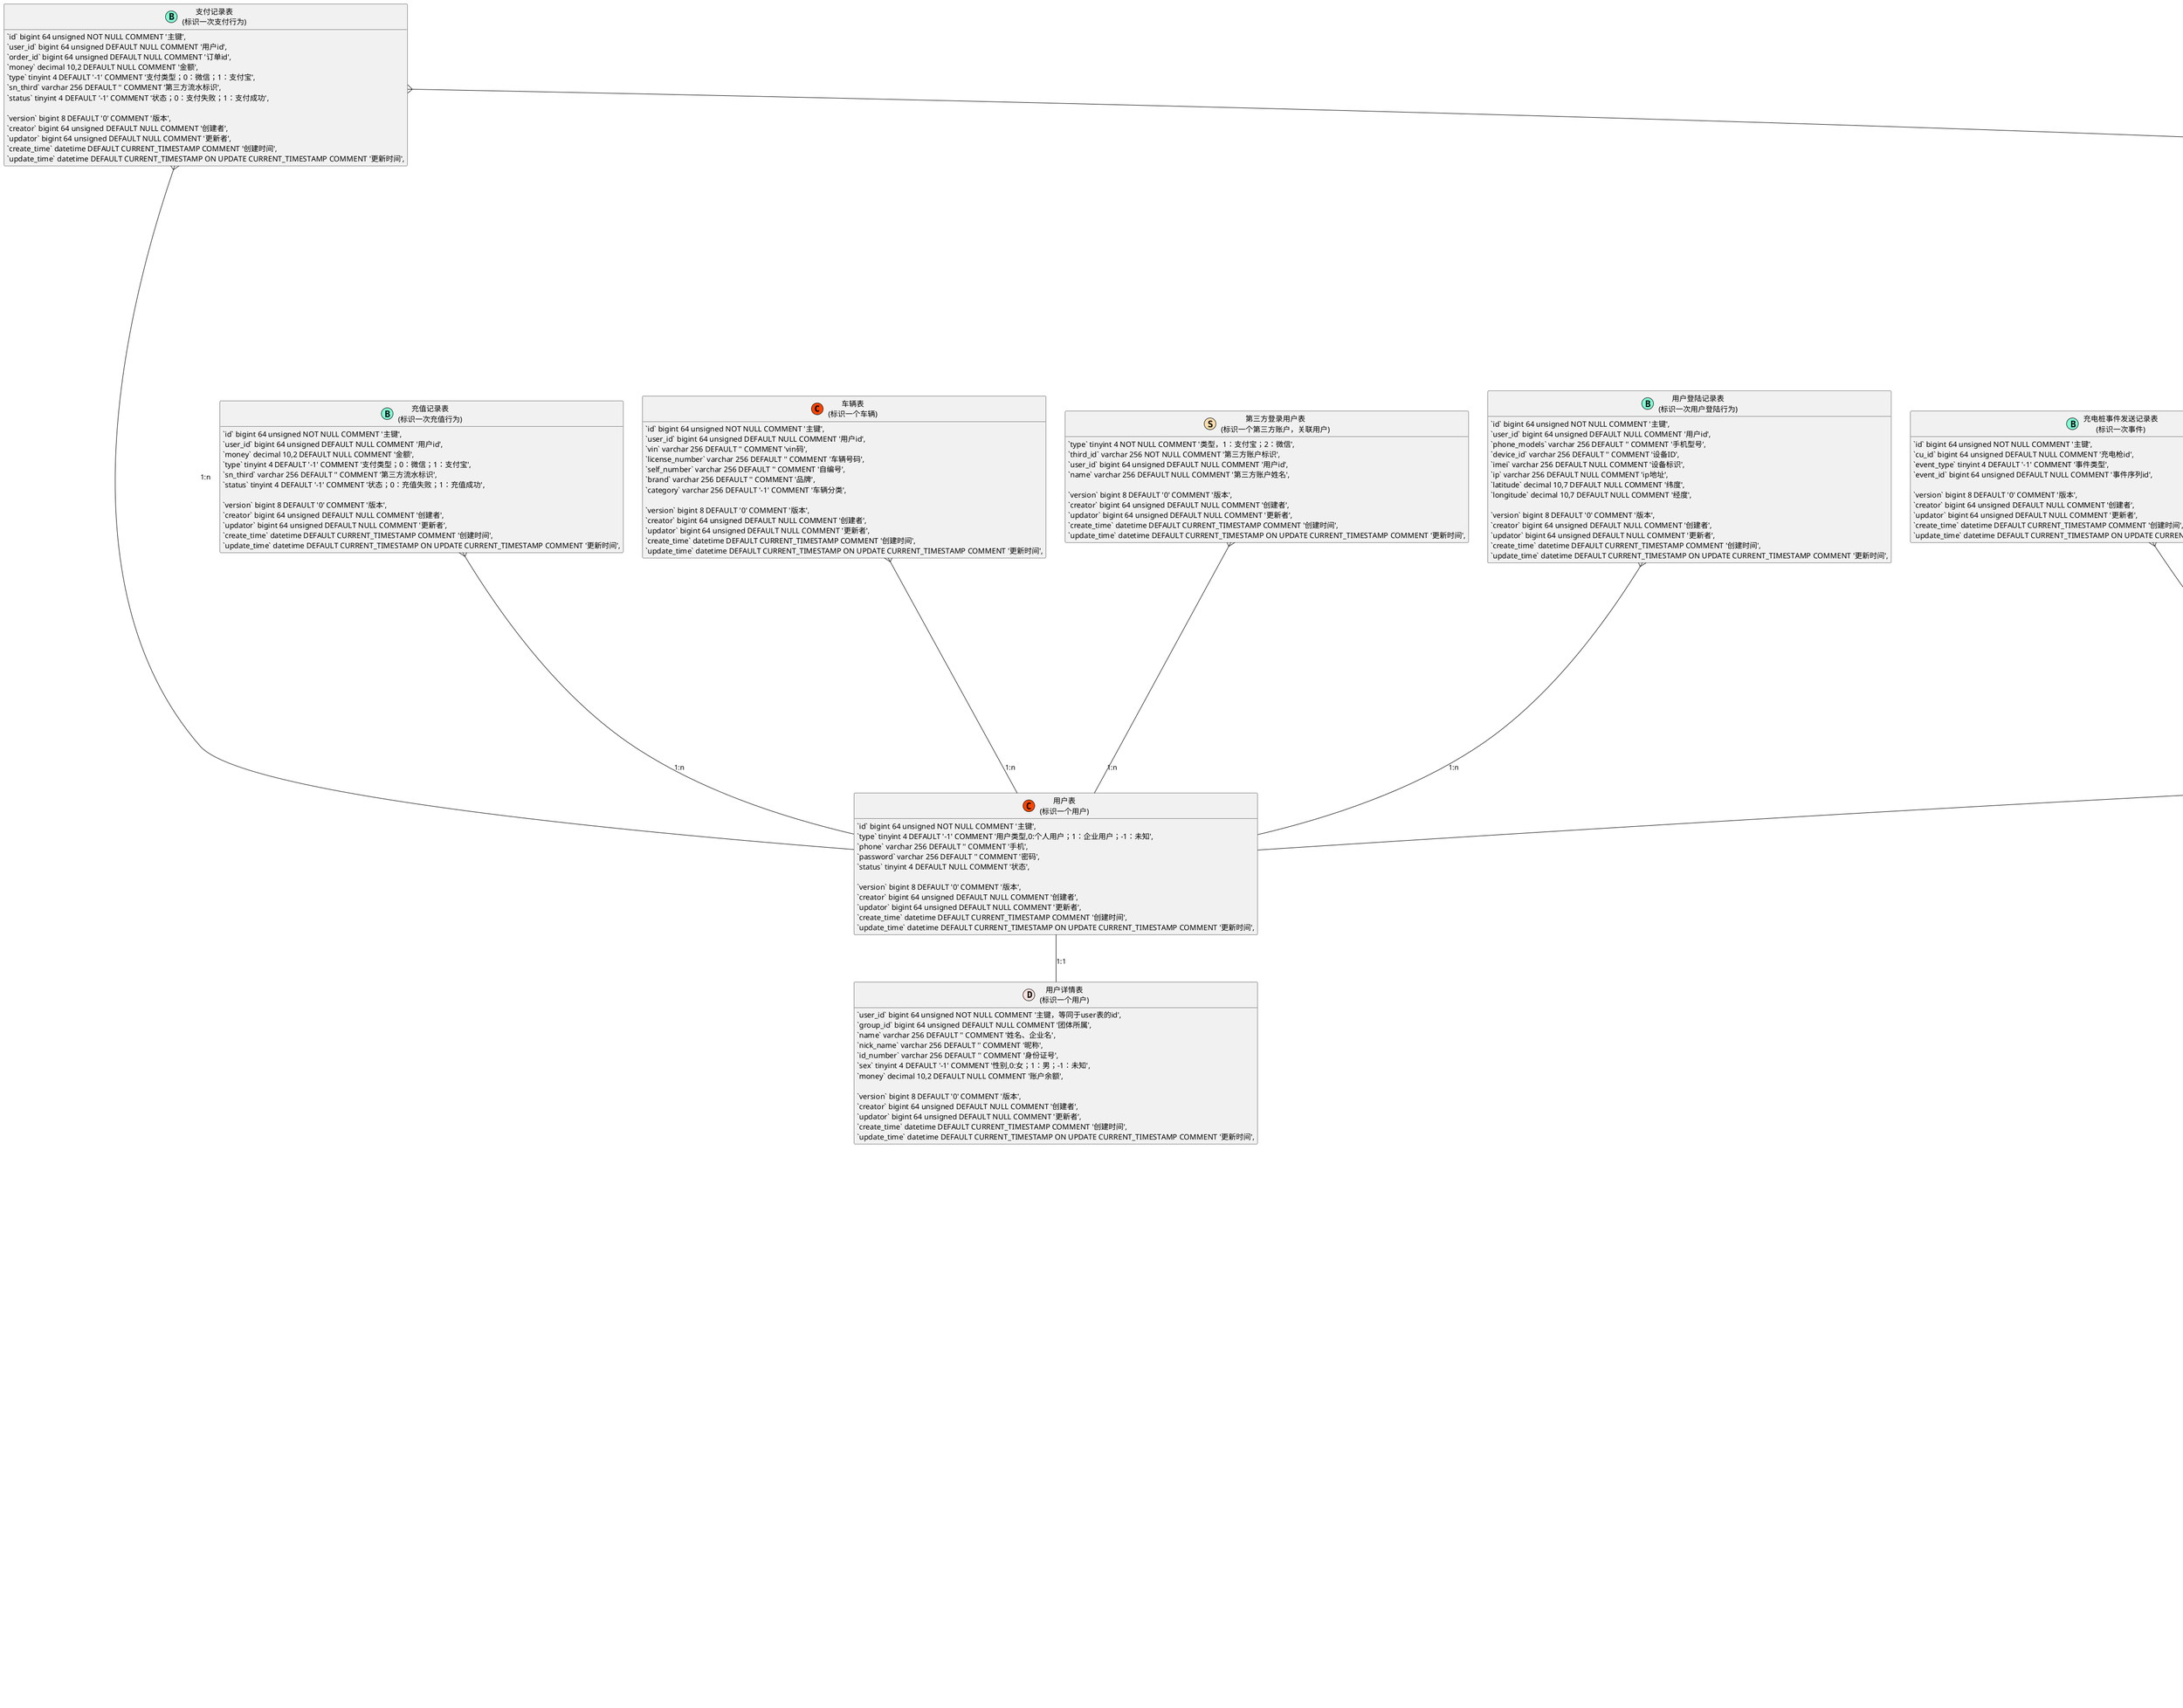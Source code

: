 @startuml

/'中心表'/
!define CenterTable(name,desc) class name as "desc" << (C,#FF4500) >>
/'详情表'/
!define DetailTable(name,desc) class name as "desc" << (D,#FFE4E1) >>

/'卫星表'/
!define SatelliteTable(name,desc) class name as "desc" << (S,#FFDEAD) >>

/'关系表'/
!define RelationTable(name,desc) class name as "desc" << (R,#87CEFA) >>

/'行为表'/
!define BehaviourTable(name,desc) class name as "desc" << (B,#7FFFD4) >>

!define varchar(x) varchar x
!define tinyint(x) tinyint x
!define smallint(x) smallint x
!define mediumint(x) mediumint x
!define int(x) bigint x
!define bigint(x) bigint x
!define decimal(x,y) decimal x,y


hide methods
hide stereotypes

CenterTable(car, "车辆表\n(标识一个车辆)"){
    `id` bigint(64) unsigned NOT NULL COMMENT '主键',
    `user_id` bigint(64) unsigned DEFAULT NULL COMMENT '用户id',
    `vin` varchar(256) DEFAULT '' COMMENT 'vin码',
    `license_number` varchar(256) DEFAULT '' COMMENT '车辆号码',
    `self_number` varchar(256) DEFAULT '' COMMENT '自编号',
    `brand` varchar(256) DEFAULT '' COMMENT '品牌',
    `category` varchar(256) DEFAULT '-1' COMMENT '车辆分类',

    `version` int(8) DEFAULT '0' COMMENT '版本',
    `creator` bigint(64) unsigned DEFAULT NULL COMMENT '创建者',
    `updator` bigint(64) unsigned DEFAULT NULL COMMENT '更新者',
    `create_time` datetime DEFAULT CURRENT_TIMESTAMP COMMENT '创建时间',
    `update_time` datetime DEFAULT CURRENT_TIMESTAMP ON UPDATE CURRENT_TIMESTAMP COMMENT '更新时间',
    PRIMARY KEY (`id`)
}

CenterTable(charge_gun, "充电枪表\n(标识一个充电枪)"){
    `id` bigint(64) unsigned NOT NULL COMMENT '主键',
    `cp_id` bigint(64) unsigned DEFAULT NULL COMMENT '充电桩id',
    `sn` varchar(256) DEFAULT '' COMMENT '枪口编号',

    `version` int(8) DEFAULT '0' COMMENT '版本',
    `creator` bigint(64) unsigned DEFAULT NULL COMMENT '创建者',
    `updator` bigint(64) unsigned DEFAULT NULL COMMENT '更新者',
    `create_time` datetime DEFAULT CURRENT_TIMESTAMP COMMENT '创建时间',
    `update_time` datetime DEFAULT CURRENT_TIMESTAMP ON UPDATE CURRENT_TIMESTAMP COMMENT '更新时间',
    PRIMARY KEY (`id`)
}

CenterTable(fee_rule, "计费规则表\n(标识一个计费规则)"){
    `id` bigint(64) unsigned NOT NULL COMMENT '主键',
    `cp_id` bigint(64) unsigned DEFAULT NULL COMMENT '充电桩id',
    `name` varchar(256) DEFAULT '' COMMENT '名称',
    `description` varchar(256) DEFAULT '' COMMENT '明细描述',
    `status` tinyint(4) DEFAULT '-1' COMMENT '状态',
    `rule_version` int(8) DEFAULT '-1' COMMENT '规则的版本',

    `version` int(8) DEFAULT '0' COMMENT '版本',
    `creator` bigint(64) unsigned DEFAULT NULL COMMENT '创建者',
    `updator` bigint(64) unsigned DEFAULT NULL COMMENT '更新者',
    `create_time` datetime DEFAULT CURRENT_TIMESTAMP COMMENT '创建时间',
    `update_time` datetime DEFAULT CURRENT_TIMESTAMP ON UPDATE CURRENT_TIMESTAMP COMMENT '更新时间',
    PRIMARY KEY (`id`)
}

BehaviourTable(cu_event_record, "充电桩事件发送记录表\n(标识一次事件)"){
    `id` bigint(64) unsigned NOT NULL COMMENT '主键',
    `cu_id` bigint(64) unsigned DEFAULT NULL COMMENT '充电枪id',
    `event_type` tinyint(4) DEFAULT '-1' COMMENT '事件类型',
    `event_id` bigint(64) unsigned DEFAULT NULL COMMENT '事件序列id',

    `version` int(8) DEFAULT '0' COMMENT '版本',
    `creator` bigint(64) unsigned DEFAULT NULL COMMENT '创建者',
    `updator` bigint(64) unsigned DEFAULT NULL COMMENT '更新者',
    `create_time` datetime DEFAULT CURRENT_TIMESTAMP COMMENT '创建时间',
    `update_time` datetime DEFAULT CURRENT_TIMESTAMP ON UPDATE CURRENT_TIMESTAMP COMMENT '更新时间',
    PRIMARY KEY (`id`)
}

BehaviourTable(cu_server_event_record, "平台回复事件记录表\n(标识一次平台指令事件)"){
    `id` bigint(64) unsigned NOT NULL COMMENT '主键',
    `cu_id` bigint(64) unsigned DEFAULT NULL COMMENT '充电枪id',
    `event_type` tinyint(4) DEFAULT '-1' COMMENT '事件类型',
    `event_id` bigint(64) unsigned DEFAULT NULL COMMENT '事件序列id',

    `version` int(8) DEFAULT '0' COMMENT '版本',
    `creator` bigint(64) unsigned DEFAULT NULL COMMENT '创建者',
    `updator` bigint(64) unsigned DEFAULT NULL COMMENT '更新者',
    `create_time` datetime DEFAULT CURRENT_TIMESTAMP COMMENT '创建时间',
    `update_time` datetime DEFAULT CURRENT_TIMESTAMP ON UPDATE CURRENT_TIMESTAMP COMMENT '更新时间',
    PRIMARY KEY (`id`)
}

BehaviourTable(cu_status, "充电枪状态记录表\n(标识一次充电枪状态上报行为)"){
    `id` bigint(64) unsigned NOT NULL COMMENT '主键',
    `cu_id` bigint(64) unsigned DEFAULT NULL COMMENT '充电枪id',
    `sn` bigint(64) unsigned DEFAULT NULL COMMENT '订单编号',
    `work_status` tinyint(4) DEFAULT NULL COMMENT '工作状态',
    `connect_status` tinyint(4) DEFAULT NULL COMMENT '连接状态',
    `output_contactor_status` tinyint(4) DEFAULT NULL COMMENT '输出接触器状态',
    `electronic_lock_status` tinyint(4) DEFAULT NULL COMMENT '电子锁状态',
    `fault_number` tinyint(4) DEFAULT NULL COMMENT '故障码',
    `voltage` smallint(6) unsigned DEFAULT NULL COMMENT '充电电压',
    `current` smallint(6) unsigned DEFAULT NULL COMMENT '充电电流',
    `bms_voltage` smallint(6) unsigned DEFAULT NULL COMMENT 'bms需求电压',
    `bms_current` smallint(6) unsigned DEFAULT NULL COMMENT 'bms需求电流',
    `bms_model` tinyint(4) DEFAULT NULL COMMENT 'bms充电模式',
    `input_quantity` smallint(6) unsigned DEFAULT NULL COMMENT '已充电量',
    `power` smallint(6) unsigned DEFAULT NULL COMMENT '充电功率',
    `a_voltage` smallint(6) unsigned DEFAULT NULL COMMENT '交流输出A相电压',
    `a_current` smallint(6) unsigned DEFAULT NULL COMMENT '交流输出A相电流',
    `b_voltage` smallint(6) unsigned DEFAULT NULL COMMENT '交流输出B相电压',
    `b_current` smallint(6) unsigned DEFAULT NULL COMMENT '交流输出B相电流',
    `c_voltage` smallint(6) unsigned DEFAULT NULL COMMENT '交流输出C相电压',
    `c_current` smallint(6) unsigned DEFAULT NULL COMMENT '交流输出C相电流',
    `input_duration` int(8) DEFAULT NULL COMMENT '已充时长，分钟',
    `left_duration` int(8) DEFAULT NULL COMMENT '剩余充电时间预估，分钟',
    `cp_temperature` tinyint(4) DEFAULT NULL COMMENT '充电桩内部温度',
    `cu_temperature` tinyint(4) DEFAULT NULL COMMENT '枪头温度',
    `input_start_quantity` smallint(6) unsigned DEFAULT NULL COMMENT '充电开始时电表读数',
    `input_now_quantity` smallint(6) unsigned DEFAULT NULL COMMENT '当前电表读数',
    `now_soc` tinyint(4)) DEFAULT NULL COMMENT '当前 SOC',
    `cell_highest_temperature` tinyint(4) DEFAULT NULL COMMENT '单体电池最高温度',
    `cell_highest_voltage` smallint(6) unsigned DEFAULT NULL COMMENT '单体电池最高电压',
    `fee_id` bigint(64) unsigned DEFAULT NULL COMMENT '计费模型 id',
    `spike_quantity` smallint(6) unsigned DEFAULT NULL COMMENT '尖电量',
    `spike_quantity_fee` smallint(6) unsigned DEFAULT NULL COMMENT '尖电费',
    `spike_server_fee` smallint(6) unsigned DEFAULT NULL COMMENT '尖服务费',
    `peak_quantity` smallint(6) unsigned DEFAULT NULL COMMENT '峰电量',
    `peak_quantity_fee` smallint(6) unsigned DEFAULT NULL COMMENT '峰电费',
    `peak_server_fee` smallint(6) unsigned DEFAULT NULL COMMENT '峰服务费',
    `flat_quantity` smallint(6) unsigned DEFAULT NULL COMMENT '平电量',
    `flat_quantity_fee` smallint(6) unsigned DEFAULT NULL COMMENT '平电费',
    `flat_server_fee` smallint(6) unsigned DEFAULT NULL COMMENT '平服务费',
    `valley_quantity` smallint(6) unsigned DEFAULT NULL COMMENT '谷电量',
    `valley_quantity_fee` smallint(6) unsigned DEFAULT NULL COMMENT '谷电费',
    `valley_server_fee` smallint(6) unsigned DEFAULT NULL COMMENT '谷服务费',
    `now_quantity_fee` smallint(6) unsigned DEFAULT NULL COMMENT '当前充电电费',
    `now_total_fee` smallint(6) unsigned DEFAULT NULL COMMENT '当前充电总费用',

    `version` int(8) DEFAULT '0' COMMENT '版本',
    `creator` bigint(64) unsigned DEFAULT NULL COMMENT '创建者',
    `updator` bigint(64) unsigned DEFAULT NULL COMMENT '更新者',
    `create_time` datetime DEFAULT CURRENT_TIMESTAMP COMMENT '创建时间',
    `update_time` datetime DEFAULT CURRENT_TIMESTAMP ON UPDATE CURRENT_TIMESTAMP COMMENT '更新时间',
    PRIMARY KEY (`id`)
}

CenterTable(charge_pile, "充电桩表\n(标识一个充电桩)"){
    `id` bigint(64) unsigned NOT NULL COMMENT '主键',
    `cs_id` bigint(64) unsigned DEFAULT NULL COMMENT '充电站id',
    `merchant_id` bigint(64) unsigned DEFAULT NULL COMMENT '商家id',
    `name` varchar(256) DEFAULT '' COMMENT '名称',
    `service_object` tinyint(4) DEFAULT NULL COMMENT '服务对象',
    `service_status` tinyint(4) DEFAULT NULL COMMENT '运营状态',
    `register_time` timestamp DEFAULT NULL COMMENT '登记时间，统一使用时间戳格式，精确到秒',

    `version` int(8) DEFAULT '0' COMMENT '版本',
    `creator` bigint(64) unsigned DEFAULT NULL COMMENT '创建者',
    `updator` bigint(64) unsigned DEFAULT NULL COMMENT '更新者',
    `create_time` datetime DEFAULT CURRENT_TIMESTAMP COMMENT '创建时间',
    `update_time` datetime DEFAULT CURRENT_TIMESTAMP ON UPDATE CURRENT_TIMESTAMP COMMENT '更新时间',
    PRIMARY KEY (`id`)
}


CenterTable(charge_station, "充电站表\n(标识一个充电站)"){
    `id` bigint(64) unsigned NOT NULL COMMENT '主键',
    `merchant_id` bigint(64) unsigned DEFAULT NULL COMMENT '商家id',
    `name` varchar(256) DEFAULT '' COMMENT '名称',
    `address` varchar(256) DEFAULT '' COMMENT '地址',
    `latitude` decimal(10,7) DEFAULT NULL COMMENT '纬度',
    `longitude` decimal(10,7) DEFAULT NULL COMMENT '经度',
    `service_type` tinyint(4) DEFAULT NULL COMMENT '运营类型',
    `service_status` tinyint(4) DEFAULT NULL COMMENT '运营状态',
    `station_type` tinyint(4) DEFAULT NULL COMMENT '站点类型',
    `register_time` timestamp DEFAULT NULL COMMENT '投运时间',

    `version` int(8) DEFAULT '0' COMMENT '版本',
    `creator` bigint(64) unsigned DEFAULT NULL COMMENT '创建者',
    `updator` bigint(64) unsigned DEFAULT NULL COMMENT '更新者',
    `create_time` datetime DEFAULT CURRENT_TIMESTAMP COMMENT '创建时间',
    `update_time` datetime DEFAULT CURRENT_TIMESTAMP ON UPDATE CURRENT_TIMESTAMP COMMENT '更新时间',
    PRIMARY KEY (`id`)
}


CenterTable(merchant, "商家表\n(标识一个商家)"){
    `id` bigint(64) unsigned NOT NULL COMMENT '主键',
    `phone` varchar(256) DEFAULT '' COMMENT '手机',
    `password` varchar(256) DEFAULT '' COMMENT '密码',

    `version` int(8) DEFAULT '0' COMMENT '版本',
    `creator` bigint(64) unsigned DEFAULT NULL COMMENT '创建者',
    `updator` bigint(64) unsigned DEFAULT NULL COMMENT '更新者',
    `create_time` datetime DEFAULT CURRENT_TIMESTAMP COMMENT '创建时间',
    `update_time` datetime DEFAULT CURRENT_TIMESTAMP ON UPDATE CURRENT_TIMESTAMP COMMENT '更新时间',
    PRIMARY KEY (`id`)
}

DetailTable(merchant_detail, "商家详情表\n(标识一个商家)"){
    `merchant_id` bigint(64) unsigned NOT NULL COMMENT '主键',
    `name` varchar(256) DEFAULT '' COMMENT '名称',
    `address` varchar(256) DEFAULT '' COMMENT '地址',

    `version` int(8) DEFAULT '0' COMMENT '版本',
    `creator` bigint(64) unsigned DEFAULT NULL COMMENT '创建者',
    `updator` bigint(64) unsigned DEFAULT NULL COMMENT '更新者',
    `create_time` datetime DEFAULT CURRENT_TIMESTAMP COMMENT '创建时间',
    `update_time` datetime DEFAULT CURRENT_TIMESTAMP ON UPDATE CURRENT_TIMESTAMP COMMENT '更新时间',
    PRIMARY KEY (`merchant_id`)
}

BehaviourTable(merchant_login_record, "商家登陆记录表\n(标识一次商家登陆行为)"){
    `id` bigint(64) unsigned NOT NULL COMMENT '主键',
    `merchant_id` bigint(64) unsigned DEFAULT NULL COMMENT '用户id',
    `phone_models` varchar(256) DEFAULT '' COMMENT '手机型号',
    `device_id` varchar(256) DEFAULT '' COMMENT '设备ID',
    `imei` varchar(256) DEFAULT NULL COMMENT '设备标识',
    `ip` varchar(256) DEFAULT NULL COMMENT 'ip地址',
    `latitude` decimal(10,7) DEFAULT NULL COMMENT '纬度',
    `longitude` decimal(10,7) DEFAULT NULL COMMENT '经度',

    `version` int(8) DEFAULT '0' COMMENT '版本',
    `creator` bigint(64) unsigned DEFAULT NULL COMMENT '创建者',
    `updator` bigint(64) unsigned DEFAULT NULL COMMENT '更新者',
    `create_time` datetime DEFAULT CURRENT_TIMESTAMP COMMENT '创建时间',
    `update_time` datetime DEFAULT CURRENT_TIMESTAMP ON UPDATE CURRENT_TIMESTAMP COMMENT '更新时间',
    PRIMARY KEY (`id`)
}

SatelliteTable(merchant_third, "第三方登录商户表\n(标识一个第三方账户，关联商户)"){
    `type` tinyint(4) NOT NULL COMMENT '类型，1：支付宝；2：微信',
    `third_id` varchar(256) NOT NULL COMMENT '第三方账户标识',
    `user_id` bigint(64) unsigned DEFAULT NULL COMMENT '用户id',
    `name` tinyint(4) DEFAULT NULL COMMENT '第三方账户姓名',

    `version` int(8) DEFAULT '0' COMMENT '版本',
    `creator` bigint(64) unsigned DEFAULT NULL COMMENT '创建者',
    `updator` bigint(64) unsigned DEFAULT NULL COMMENT '更新者',
    `create_time` datetime DEFAULT CURRENT_TIMESTAMP COMMENT '创建时间',
    `update_time` datetime DEFAULT CURRENT_TIMESTAMP ON UPDATE CURRENT_TIMESTAMP COMMENT '更新时间',
    PRIMARY KEY (`type`,`third_id`)
}

CenterTable(user, "用户表\n(标识一个用户)"){
    `id` bigint(64) unsigned NOT NULL COMMENT '主键',
    `type` tinyint(4) DEFAULT '-1' COMMENT '用户类型,0:个人用户；1：企业用户；-1：未知',
    `phone` varchar(256) DEFAULT '' COMMENT '手机',
    `password` varchar(256) DEFAULT '' COMMENT '密码',
    `status` tinyint(4) DEFAULT NULL COMMENT '状态',

    `version` int(8) DEFAULT '0' COMMENT '版本',
    `creator` bigint(64) unsigned DEFAULT NULL COMMENT '创建者',
    `updator` bigint(64) unsigned DEFAULT NULL COMMENT '更新者',
    `create_time` datetime DEFAULT CURRENT_TIMESTAMP COMMENT '创建时间',
    `update_time` datetime DEFAULT CURRENT_TIMESTAMP ON UPDATE CURRENT_TIMESTAMP COMMENT '更新时间',
    PRIMARY KEY (`id`)
}

DetailTable(user_detail, "用户详情表\n(标识一个用户)"){
    `user_id` bigint(64) unsigned NOT NULL COMMENT '主键，等同于user表的id',
    `group_id` bigint(64) unsigned DEFAULT NULL COMMENT '团体所属',
    `name` varchar(256) DEFAULT '' COMMENT '姓名、企业名',
    `nick_name` varchar(256) DEFAULT '' COMMENT '昵称',
    `id_number` varchar(256) DEFAULT '' COMMENT '身份证号',
    `sex` tinyint(4) DEFAULT '-1' COMMENT '性别,0:女；1：男；-1：未知',
    `money` decimal(10,2) DEFAULT NULL COMMENT '账户余额',

    `version` int(8) DEFAULT '0' COMMENT '版本',
    `creator` bigint(64) unsigned DEFAULT NULL COMMENT '创建者',
    `updator` bigint(64) unsigned DEFAULT NULL COMMENT '更新者',
    `create_time` datetime DEFAULT CURRENT_TIMESTAMP COMMENT '创建时间',
    `update_time` datetime DEFAULT CURRENT_TIMESTAMP ON UPDATE CURRENT_TIMESTAMP COMMENT '更新时间',
    PRIMARY KEY (`user_id`)
}

SatelliteTable(user_third, "第三方登录用户表\n(标识一个第三方账户，关联用户)"){
    `type` tinyint(4) NOT NULL COMMENT '类型，1：支付宝；2：微信',
    `third_id` varchar(256) NOT NULL COMMENT '第三方账户标识',
    `user_id` bigint(64) unsigned DEFAULT NULL COMMENT '用户id',
    `name` varchar(256) DEFAULT NULL COMMENT '第三方账户姓名',

    `version` int(8) DEFAULT '0' COMMENT '版本',
    `creator` bigint(64) unsigned DEFAULT NULL COMMENT '创建者',
    `updator` bigint(64) unsigned DEFAULT NULL COMMENT '更新者',
    `create_time` datetime DEFAULT CURRENT_TIMESTAMP COMMENT '创建时间',
    `update_time` datetime DEFAULT CURRENT_TIMESTAMP ON UPDATE CURRENT_TIMESTAMP COMMENT '更新时间',
    PRIMARY KEY (`type`,`third_id`)
}

BehaviourTable(user_login_record, "用户登陆记录表\n(标识一次用户登陆行为)"){
    `id` bigint(64) unsigned NOT NULL COMMENT '主键',
    `user_id` bigint(64) unsigned DEFAULT NULL COMMENT '用户id',
    `phone_models` varchar(256) DEFAULT '' COMMENT '手机型号',
    `device_id` varchar(256) DEFAULT '' COMMENT '设备ID',
    `imei` varchar(256) DEFAULT NULL COMMENT '设备标识',
    `ip` varchar(256) DEFAULT NULL COMMENT 'ip地址',
    `latitude` decimal(10,7) DEFAULT NULL COMMENT '纬度',
    `longitude` decimal(10,7) DEFAULT NULL COMMENT '经度',

    `version` int(8) DEFAULT '0' COMMENT '版本',
    `creator` bigint(64) unsigned DEFAULT NULL COMMENT '创建者',
    `updator` bigint(64) unsigned DEFAULT NULL COMMENT '更新者',
    `create_time` datetime DEFAULT CURRENT_TIMESTAMP COMMENT '创建时间',
    `update_time` datetime DEFAULT CURRENT_TIMESTAMP ON UPDATE CURRENT_TIMESTAMP COMMENT '更新时间',
    PRIMARY KEY (`id`)
}

CenterTable(order, "订单表\n(标识一个订单)"){
    `id` bigint(64) unsigned NOT NULL COMMENT '主键',
    `status` tinyint(4) DEFAULT '-1' COMMENT '状态，-1：创建，未确认；0：已确认；1：已支付；2：已完成；-2：已取消',
    `sn` bigint(32) unsigned DEFAULT NULL COMMENT '订单编号',
    `user_id` bigint(64) unsigned DEFAULT NULL COMMENT '用户id',
    `merchant_id` bigint(64) unsigned DEFAULT NULL COMMENT '商户id',
    `cu_id` bigint(64) unsigned DEFAULT NULL COMMENT '充电枪id',
    `money` decimal(10,2) DEFAULT NULL COMMENT '金额',

    `version` int(8) DEFAULT '0' COMMENT '版本',
    `creator` bigint(64) unsigned DEFAULT NULL COMMENT '创建者',
    `updator` bigint(64) unsigned DEFAULT NULL COMMENT '更新者',
    `create_time` datetime DEFAULT CURRENT_TIMESTAMP COMMENT '创建时间',
    `update_time` datetime DEFAULT CURRENT_TIMESTAMP ON UPDATE CURRENT_TIMESTAMP COMMENT '更新时间',
PRIMARY KEY (`id`)
}

DetailTable(order_detail, "订单详情表\n(标识一个订单)"){
     `order_id` bigint(64) unsigned NOT NULL COMMENT '主键',
     `cp_id` bigint(64) unsigned DEFAULT NULL COMMENT '充电桩id',

     `version` int(8) DEFAULT '0' COMMENT '版本',
     `creator` bigint(64) unsigned DEFAULT NULL COMMENT '创建者',
     `updator` bigint(64) unsigned DEFAULT NULL COMMENT '更新者',
     `create_time` datetime DEFAULT CURRENT_TIMESTAMP COMMENT '创建时间',
     `update_time` datetime DEFAULT CURRENT_TIMESTAMP ON UPDATE CURRENT_TIMESTAMP COMMENT '更新时间',
     PRIMARY KEY (`order_id`)
}

BehaviourTable(pay_record, "支付记录表\n(标识一次支付行为)"){
     `id` bigint(64) unsigned NOT NULL COMMENT '主键',
     `user_id` bigint(64) unsigned DEFAULT NULL COMMENT '用户id',
     `order_id` bigint(64) unsigned DEFAULT NULL COMMENT '订单id',
     `money` decimal(10,2) DEFAULT NULL COMMENT '金额',
     `type` tinyint(4) DEFAULT '-1' COMMENT '支付类型；0：微信；1：支付宝',
     `sn_third` varchar(256) DEFAULT '' COMMENT '第三方流水标识',
     `status` tinyint(4) DEFAULT '-1' COMMENT '状态；0：支付失败；1：支付成功',

     `version` int(8) DEFAULT '0' COMMENT '版本',
     `creator` bigint(64) unsigned DEFAULT NULL COMMENT '创建者',
     `updator` bigint(64) unsigned DEFAULT NULL COMMENT '更新者',
     `create_time` datetime DEFAULT CURRENT_TIMESTAMP COMMENT '创建时间',
     `update_time` datetime DEFAULT CURRENT_TIMESTAMP ON UPDATE CURRENT_TIMESTAMP COMMENT '更新时间',
     PRIMARY KEY (`id`)
}

BehaviourTable(deposit_record, "充值记录表\n(标识一次充值行为)"){
    `id` bigint(64) unsigned NOT NULL COMMENT '主键',
    `user_id` bigint(64) unsigned DEFAULT NULL COMMENT '用户id',
    `money` decimal(10,2) DEFAULT NULL COMMENT '金额',
    `type` tinyint(4) DEFAULT '-1' COMMENT '支付类型；0：微信；1：支付宝',
    `sn_third` varchar(256) DEFAULT '' COMMENT '第三方流水标识',
    `status` tinyint(4) DEFAULT '-1' COMMENT '状态；0：充值失败；1：充值成功',

    `version` int(8) DEFAULT '0' COMMENT '版本',
    `creator` bigint(64) unsigned DEFAULT NULL COMMENT '创建者',
    `updator` bigint(64) unsigned DEFAULT NULL COMMENT '更新者',
    `create_time` datetime DEFAULT CURRENT_TIMESTAMP COMMENT '创建时间',
    `update_time` datetime DEFAULT CURRENT_TIMESTAMP ON UPDATE CURRENT_TIMESTAMP COMMENT '更新时间',
    PRIMARY KEY (`id`)
}

BehaviourTable(withdraw_record, "提现记录表\n(标识一次商家提现行为)"){
    `id` bigint(64) unsigned NOT NULL COMMENT '主键',
    `merchant_id` bigint(64) unsigned DEFAULT NULL COMMENT '用户id',
    `money` decimal(10,2) DEFAULT NULL COMMENT '金额',
    `type` tinyint(4) DEFAULT '-1' COMMENT '支付类型；0：微信；1：支付宝',
    `sn_third` varchar(256) DEFAULT '' COMMENT '第三方流水标识',
    `status` tinyint(4) DEFAULT '-1' COMMENT '状态；0：提现失败；1：提现成功',

    `version` int(8) DEFAULT '0' COMMENT '版本',
    `creator` bigint(64) unsigned DEFAULT NULL COMMENT '创建者',
    `updator` bigint(64) unsigned DEFAULT NULL COMMENT '更新者',
    `create_time` datetime DEFAULT CURRENT_TIMESTAMP COMMENT '创建时间',
    `update_time` datetime DEFAULT CURRENT_TIMESTAMP ON UPDATE CURRENT_TIMESTAMP COMMENT '更新时间',
    PRIMARY KEY (`id`)
}


/'用户'/
user -- user_detail : 1:1
user_third }-- user : 1:n
user_login_record }-- user : 1:n

/'商家'/
merchant -- merchant_detail : 1:1
merchant_third }-- merchant : 1:n
merchant_login_record }-- merchant : 1:n

/'订单'/
order -- order_detail : 1:1
order }-- user : 1:n
order }-- merchant : 1:n /'充电桩商家有可能变动，所以，订单记录下单时的商家'/
order }-- charge_gun : 1:n
order_detail }-- charge_pile : 1:n


/'支付'/
pay_record }-- order : 1:n
pay_record }-- user : 1:n

/'充值'/
deposit_record }-- user : 1:n

/'提现'/
withdraw_record }-- merchant : 1:n

/'充电站'/
charge_station }-- merchant : 1:n

/'充电桩'/
charge_pile }-- charge_station : 1:n
charge_pile }-- merchant : 1:n


/'充电枪'/
charge_gun }-- charge_pile : 1:n
cu_status }-- charge_gun : 1:n
cu_event_record }-- charge_gun : 1:n
cu_server_event_record }-- charge_gun : 1:n




/'车辆'/
car }-- user : 1:n

/'计费规则'/
fee_rule }-- charge_pile : 1:n




@enduml